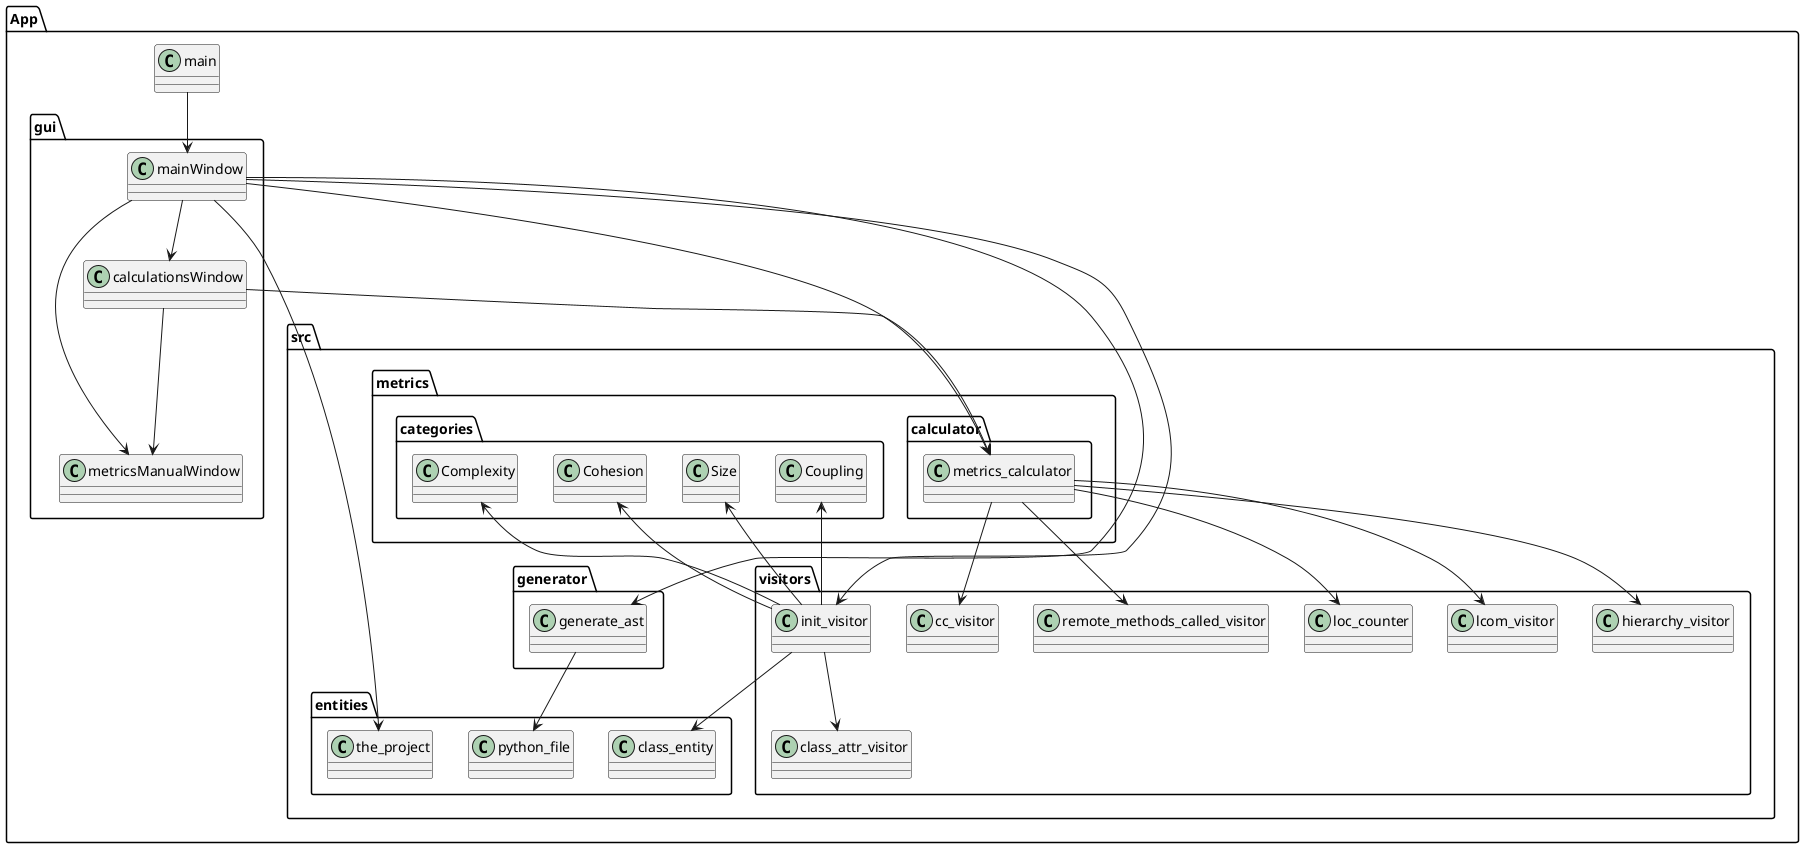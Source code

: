 @startuml packages
set namespaceSeparator none
package "App" as app {
    package "gui" as app.gui {
        class "calculationsWindow" as app.gui.calculationsWindow { }
        class "mainWindow" as app.gui.mainWindow { }
        class "metricsManualWindow" as app.gui.metricsManualWindow { }
    }

    class "main" as app.main {
    }
    package "src" as app.src {
        package "entities" as app.src.entities {
            class "class_entity" as app.src.entities.class_entity { }
            class "python_file" as app.src.entities.python_file { }
            class "the_project" as app.src.entities.the_project { }
        }

        package "generator" as app.src.generator {
            class "generate_ast" as app.src.generator.generate_ast {}
        }

        package "metrics" as app.src.metrics {
            package "calculator" as app.src.metrics.calculator {
                class "metrics_calculator" as app.src.metrics.calculator.metrics_calculator {}
            }

            package "categories" as app.src.metrics.categories {
                class "Cohesion" as app.src.metrics.categories.cohesion_category { }
                class "Complexity" as app.src.metrics.categories.complexity_category { }
                class "Coupling" as app.src.metrics.categories.coupling_category { }
                class "Size" as app.src.metrics.categories.size_category { }
            }
        }

        package "visitors" as app.src.visitors {
            class "cc_visitor" as app.src.visitors.cc_visitor { }
            class "class_attr_visitor" as app.src.visitors.class_attr_visitor { }
            class "hierarchy_visitor" as app.src.visitors.hierarchy_visitor { }
            class "init_visitor" as app.src.visitors.init_visitor { }
            class "lcom_visitor" as app.src.visitors.lcom_visitor { }
            class "loc_counter" as app.src.visitors.loc_counter { }
            class "remote_methods_called_visitor" as app.src.visitors.remote_methods_called_visitor { }
        }
    }
}

app.gui.calculationsWindow --> app.gui.metricsManualWindow
app.gui.calculationsWindow --> app.src.metrics.calculator.metrics_calculator
app.gui.mainWindow --> app.gui.calculationsWindow
app.gui.mainWindow --> app.gui.metricsManualWindow
app.gui.mainWindow --> app.src.entities.the_project
app.gui.mainWindow --> app.src.generator.generate_ast
app.gui.mainWindow --> app.src.metrics.calculator.metrics_calculator
app.gui.mainWindow --> app.src.visitors.init_visitor
app.main --> app.gui.mainWindow
app.src.generator.generate_ast --> app.src.entities.python_file
app.src.metrics.calculator.metrics_calculator --> app.src.visitors.cc_visitor
app.src.metrics.calculator.metrics_calculator --> app.src.visitors.hierarchy_visitor
app.src.metrics.calculator.metrics_calculator --> app.src.visitors.lcom_visitor
app.src.metrics.calculator.metrics_calculator --> app.src.visitors.loc_counter
app.src.metrics.calculator.metrics_calculator --> app.src.visitors.remote_methods_called_visitor
app.src.visitors.init_visitor --> app.src.entities.class_entity
app.src.visitors.init_visitor --> app.src.metrics.categories.cohesion_category
app.src.visitors.init_visitor --> app.src.metrics.categories.complexity_category
app.src.visitors.init_visitor --> app.src.metrics.categories.coupling_category
app.src.visitors.init_visitor --> app.src.metrics.categories.size_category
app.src.visitors.init_visitor --> app.src.visitors.class_attr_visitor
@enduml
